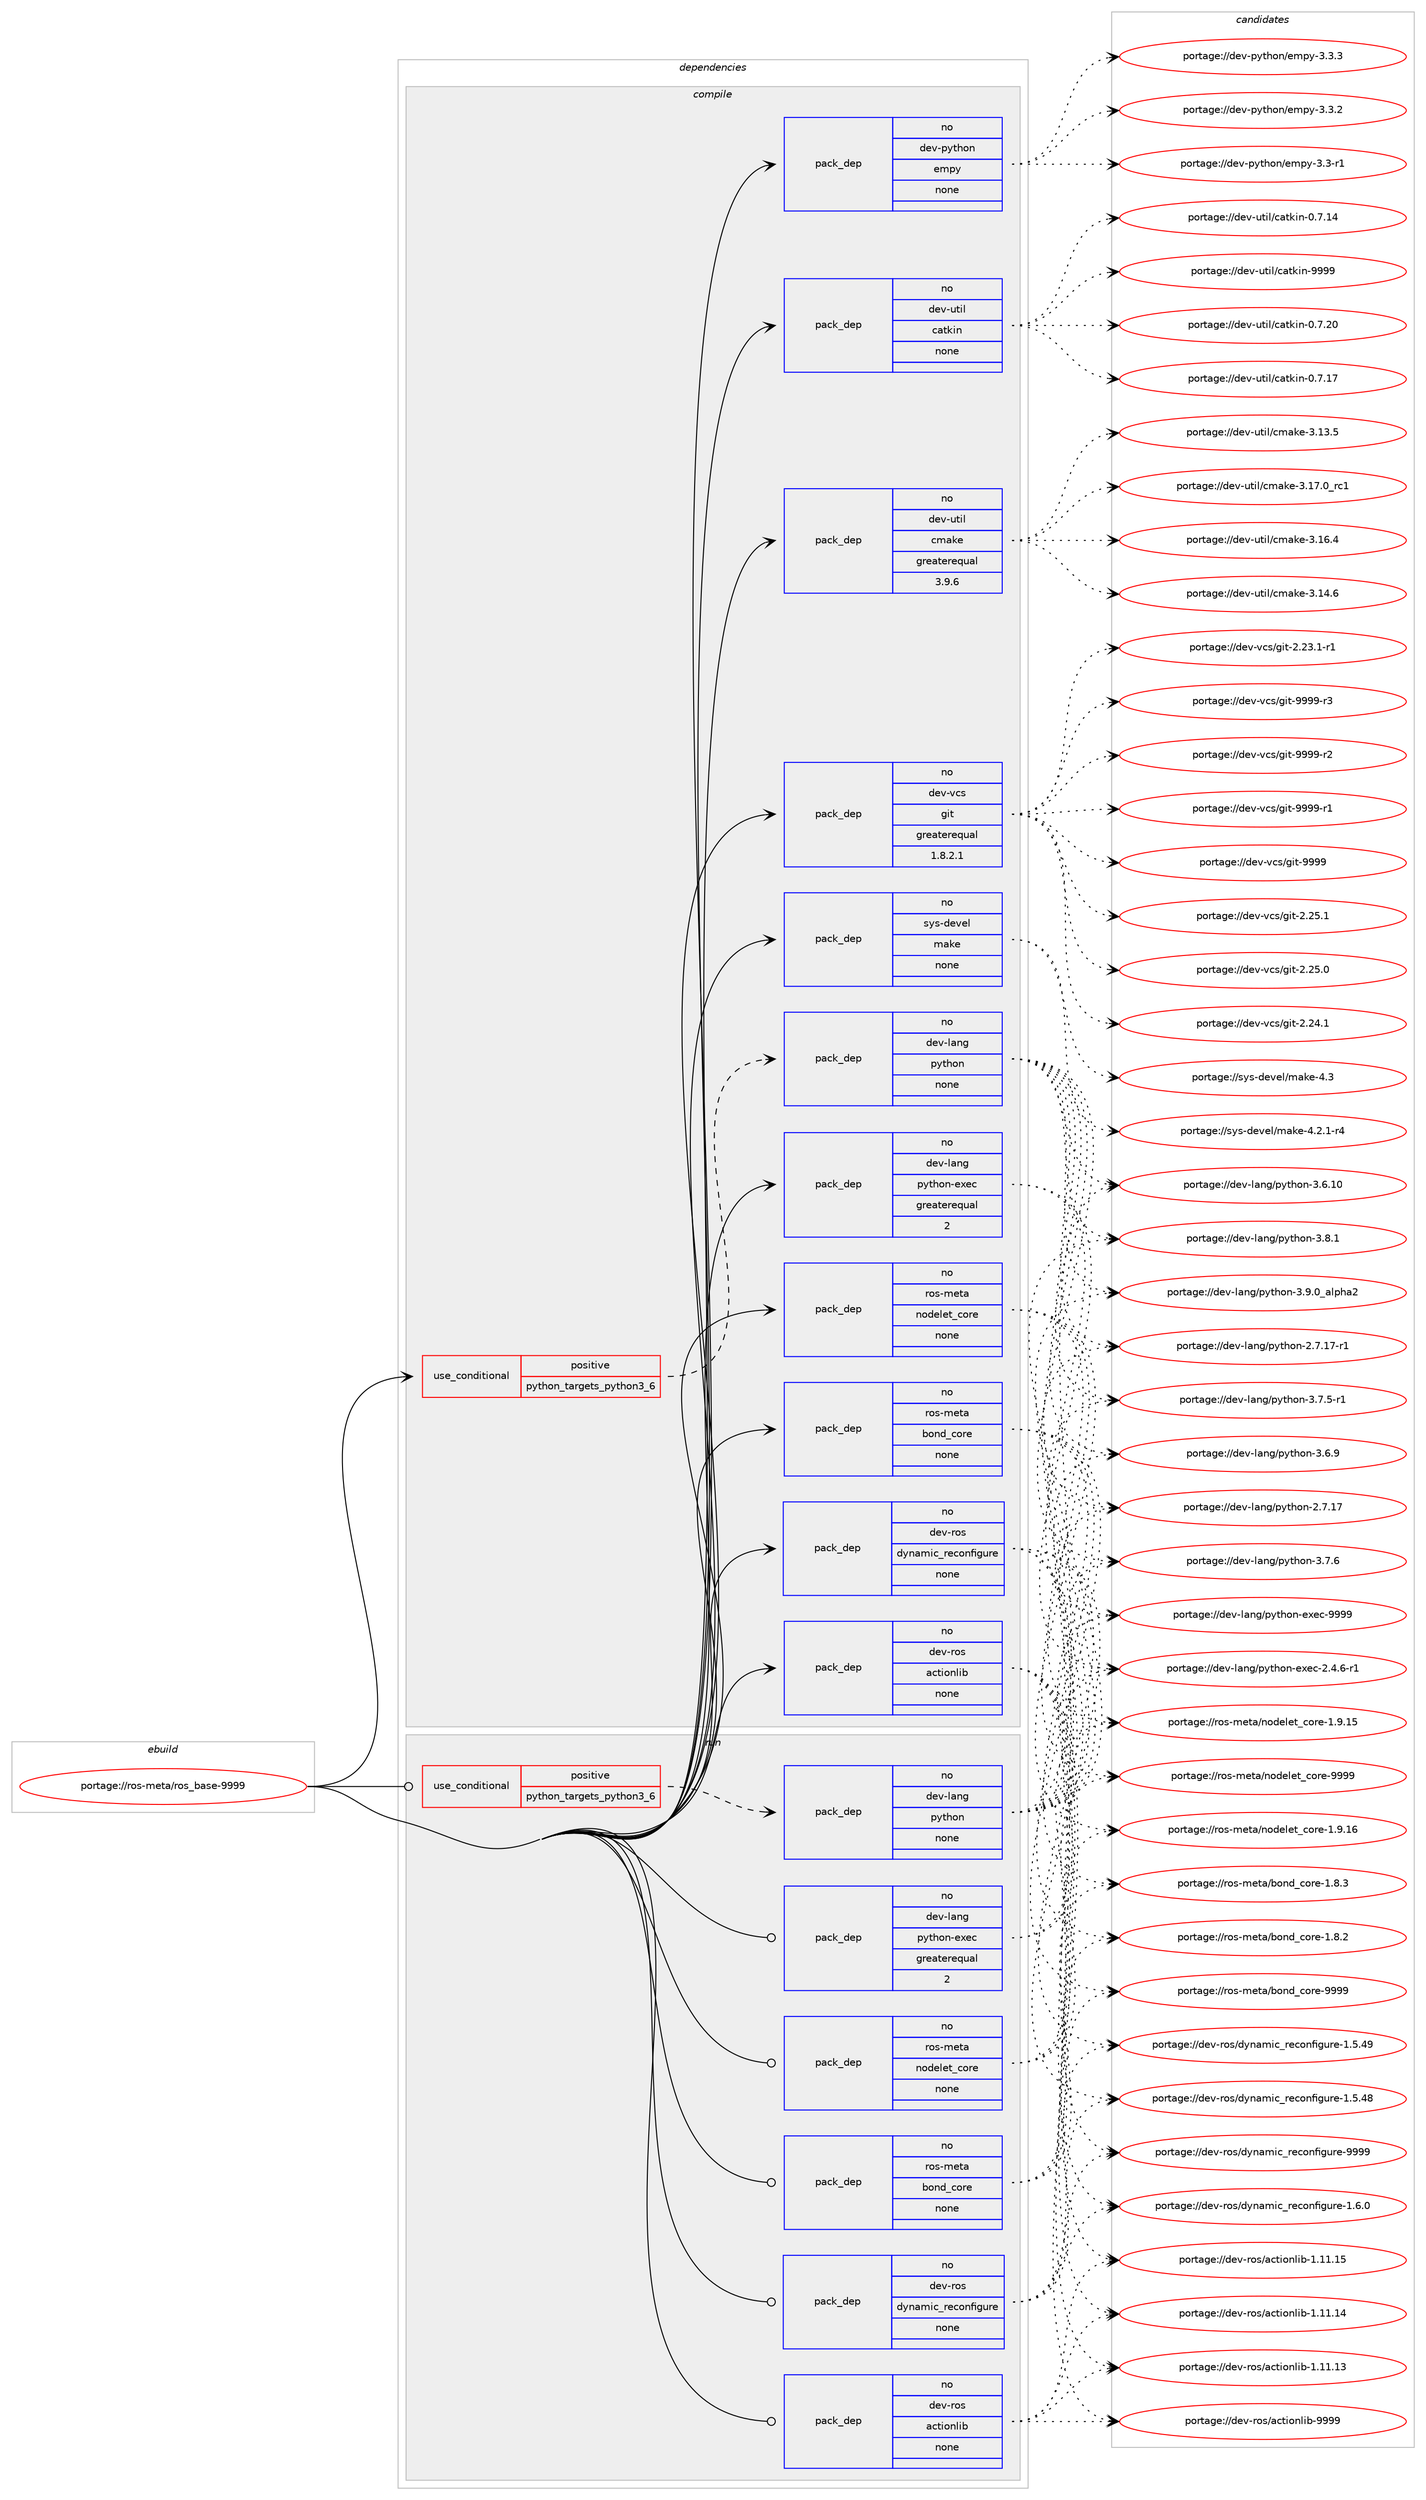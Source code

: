 digraph prolog {

# *************
# Graph options
# *************

newrank=true;
concentrate=true;
compound=true;
graph [rankdir=LR,fontname=Helvetica,fontsize=10,ranksep=1.5];#, ranksep=2.5, nodesep=0.2];
edge  [arrowhead=vee];
node  [fontname=Helvetica,fontsize=10];

# **********
# The ebuild
# **********

subgraph cluster_leftcol {
color=gray;
rank=same;
label=<<i>ebuild</i>>;
id [label="portage://ros-meta/ros_base-9999", color=red, width=4, href="../ros-meta/ros_base-9999.svg"];
}

# ****************
# The dependencies
# ****************

subgraph cluster_midcol {
color=gray;
label=<<i>dependencies</i>>;
subgraph cluster_compile {
fillcolor="#eeeeee";
style=filled;
label=<<i>compile</i>>;
subgraph cond20360 {
dependency102282 [label=<<TABLE BORDER="0" CELLBORDER="1" CELLSPACING="0" CELLPADDING="4"><TR><TD ROWSPAN="3" CELLPADDING="10">use_conditional</TD></TR><TR><TD>positive</TD></TR><TR><TD>python_targets_python3_6</TD></TR></TABLE>>, shape=none, color=red];
subgraph pack80154 {
dependency102283 [label=<<TABLE BORDER="0" CELLBORDER="1" CELLSPACING="0" CELLPADDING="4" WIDTH="220"><TR><TD ROWSPAN="6" CELLPADDING="30">pack_dep</TD></TR><TR><TD WIDTH="110">no</TD></TR><TR><TD>dev-lang</TD></TR><TR><TD>python</TD></TR><TR><TD>none</TD></TR><TR><TD></TD></TR></TABLE>>, shape=none, color=blue];
}
dependency102282:e -> dependency102283:w [weight=20,style="dashed",arrowhead="vee"];
}
id:e -> dependency102282:w [weight=20,style="solid",arrowhead="vee"];
subgraph pack80155 {
dependency102284 [label=<<TABLE BORDER="0" CELLBORDER="1" CELLSPACING="0" CELLPADDING="4" WIDTH="220"><TR><TD ROWSPAN="6" CELLPADDING="30">pack_dep</TD></TR><TR><TD WIDTH="110">no</TD></TR><TR><TD>dev-lang</TD></TR><TR><TD>python-exec</TD></TR><TR><TD>greaterequal</TD></TR><TR><TD>2</TD></TR></TABLE>>, shape=none, color=blue];
}
id:e -> dependency102284:w [weight=20,style="solid",arrowhead="vee"];
subgraph pack80156 {
dependency102285 [label=<<TABLE BORDER="0" CELLBORDER="1" CELLSPACING="0" CELLPADDING="4" WIDTH="220"><TR><TD ROWSPAN="6" CELLPADDING="30">pack_dep</TD></TR><TR><TD WIDTH="110">no</TD></TR><TR><TD>dev-python</TD></TR><TR><TD>empy</TD></TR><TR><TD>none</TD></TR><TR><TD></TD></TR></TABLE>>, shape=none, color=blue];
}
id:e -> dependency102285:w [weight=20,style="solid",arrowhead="vee"];
subgraph pack80157 {
dependency102286 [label=<<TABLE BORDER="0" CELLBORDER="1" CELLSPACING="0" CELLPADDING="4" WIDTH="220"><TR><TD ROWSPAN="6" CELLPADDING="30">pack_dep</TD></TR><TR><TD WIDTH="110">no</TD></TR><TR><TD>dev-ros</TD></TR><TR><TD>actionlib</TD></TR><TR><TD>none</TD></TR><TR><TD></TD></TR></TABLE>>, shape=none, color=blue];
}
id:e -> dependency102286:w [weight=20,style="solid",arrowhead="vee"];
subgraph pack80158 {
dependency102287 [label=<<TABLE BORDER="0" CELLBORDER="1" CELLSPACING="0" CELLPADDING="4" WIDTH="220"><TR><TD ROWSPAN="6" CELLPADDING="30">pack_dep</TD></TR><TR><TD WIDTH="110">no</TD></TR><TR><TD>dev-ros</TD></TR><TR><TD>dynamic_reconfigure</TD></TR><TR><TD>none</TD></TR><TR><TD></TD></TR></TABLE>>, shape=none, color=blue];
}
id:e -> dependency102287:w [weight=20,style="solid",arrowhead="vee"];
subgraph pack80159 {
dependency102288 [label=<<TABLE BORDER="0" CELLBORDER="1" CELLSPACING="0" CELLPADDING="4" WIDTH="220"><TR><TD ROWSPAN="6" CELLPADDING="30">pack_dep</TD></TR><TR><TD WIDTH="110">no</TD></TR><TR><TD>dev-util</TD></TR><TR><TD>catkin</TD></TR><TR><TD>none</TD></TR><TR><TD></TD></TR></TABLE>>, shape=none, color=blue];
}
id:e -> dependency102288:w [weight=20,style="solid",arrowhead="vee"];
subgraph pack80160 {
dependency102289 [label=<<TABLE BORDER="0" CELLBORDER="1" CELLSPACING="0" CELLPADDING="4" WIDTH="220"><TR><TD ROWSPAN="6" CELLPADDING="30">pack_dep</TD></TR><TR><TD WIDTH="110">no</TD></TR><TR><TD>dev-util</TD></TR><TR><TD>cmake</TD></TR><TR><TD>greaterequal</TD></TR><TR><TD>3.9.6</TD></TR></TABLE>>, shape=none, color=blue];
}
id:e -> dependency102289:w [weight=20,style="solid",arrowhead="vee"];
subgraph pack80161 {
dependency102290 [label=<<TABLE BORDER="0" CELLBORDER="1" CELLSPACING="0" CELLPADDING="4" WIDTH="220"><TR><TD ROWSPAN="6" CELLPADDING="30">pack_dep</TD></TR><TR><TD WIDTH="110">no</TD></TR><TR><TD>dev-vcs</TD></TR><TR><TD>git</TD></TR><TR><TD>greaterequal</TD></TR><TR><TD>1.8.2.1</TD></TR></TABLE>>, shape=none, color=blue];
}
id:e -> dependency102290:w [weight=20,style="solid",arrowhead="vee"];
subgraph pack80162 {
dependency102291 [label=<<TABLE BORDER="0" CELLBORDER="1" CELLSPACING="0" CELLPADDING="4" WIDTH="220"><TR><TD ROWSPAN="6" CELLPADDING="30">pack_dep</TD></TR><TR><TD WIDTH="110">no</TD></TR><TR><TD>ros-meta</TD></TR><TR><TD>bond_core</TD></TR><TR><TD>none</TD></TR><TR><TD></TD></TR></TABLE>>, shape=none, color=blue];
}
id:e -> dependency102291:w [weight=20,style="solid",arrowhead="vee"];
subgraph pack80163 {
dependency102292 [label=<<TABLE BORDER="0" CELLBORDER="1" CELLSPACING="0" CELLPADDING="4" WIDTH="220"><TR><TD ROWSPAN="6" CELLPADDING="30">pack_dep</TD></TR><TR><TD WIDTH="110">no</TD></TR><TR><TD>ros-meta</TD></TR><TR><TD>nodelet_core</TD></TR><TR><TD>none</TD></TR><TR><TD></TD></TR></TABLE>>, shape=none, color=blue];
}
id:e -> dependency102292:w [weight=20,style="solid",arrowhead="vee"];
subgraph pack80164 {
dependency102293 [label=<<TABLE BORDER="0" CELLBORDER="1" CELLSPACING="0" CELLPADDING="4" WIDTH="220"><TR><TD ROWSPAN="6" CELLPADDING="30">pack_dep</TD></TR><TR><TD WIDTH="110">no</TD></TR><TR><TD>sys-devel</TD></TR><TR><TD>make</TD></TR><TR><TD>none</TD></TR><TR><TD></TD></TR></TABLE>>, shape=none, color=blue];
}
id:e -> dependency102293:w [weight=20,style="solid",arrowhead="vee"];
}
subgraph cluster_compileandrun {
fillcolor="#eeeeee";
style=filled;
label=<<i>compile and run</i>>;
}
subgraph cluster_run {
fillcolor="#eeeeee";
style=filled;
label=<<i>run</i>>;
subgraph cond20361 {
dependency102294 [label=<<TABLE BORDER="0" CELLBORDER="1" CELLSPACING="0" CELLPADDING="4"><TR><TD ROWSPAN="3" CELLPADDING="10">use_conditional</TD></TR><TR><TD>positive</TD></TR><TR><TD>python_targets_python3_6</TD></TR></TABLE>>, shape=none, color=red];
subgraph pack80165 {
dependency102295 [label=<<TABLE BORDER="0" CELLBORDER="1" CELLSPACING="0" CELLPADDING="4" WIDTH="220"><TR><TD ROWSPAN="6" CELLPADDING="30">pack_dep</TD></TR><TR><TD WIDTH="110">no</TD></TR><TR><TD>dev-lang</TD></TR><TR><TD>python</TD></TR><TR><TD>none</TD></TR><TR><TD></TD></TR></TABLE>>, shape=none, color=blue];
}
dependency102294:e -> dependency102295:w [weight=20,style="dashed",arrowhead="vee"];
}
id:e -> dependency102294:w [weight=20,style="solid",arrowhead="odot"];
subgraph pack80166 {
dependency102296 [label=<<TABLE BORDER="0" CELLBORDER="1" CELLSPACING="0" CELLPADDING="4" WIDTH="220"><TR><TD ROWSPAN="6" CELLPADDING="30">pack_dep</TD></TR><TR><TD WIDTH="110">no</TD></TR><TR><TD>dev-lang</TD></TR><TR><TD>python-exec</TD></TR><TR><TD>greaterequal</TD></TR><TR><TD>2</TD></TR></TABLE>>, shape=none, color=blue];
}
id:e -> dependency102296:w [weight=20,style="solid",arrowhead="odot"];
subgraph pack80167 {
dependency102297 [label=<<TABLE BORDER="0" CELLBORDER="1" CELLSPACING="0" CELLPADDING="4" WIDTH="220"><TR><TD ROWSPAN="6" CELLPADDING="30">pack_dep</TD></TR><TR><TD WIDTH="110">no</TD></TR><TR><TD>dev-ros</TD></TR><TR><TD>actionlib</TD></TR><TR><TD>none</TD></TR><TR><TD></TD></TR></TABLE>>, shape=none, color=blue];
}
id:e -> dependency102297:w [weight=20,style="solid",arrowhead="odot"];
subgraph pack80168 {
dependency102298 [label=<<TABLE BORDER="0" CELLBORDER="1" CELLSPACING="0" CELLPADDING="4" WIDTH="220"><TR><TD ROWSPAN="6" CELLPADDING="30">pack_dep</TD></TR><TR><TD WIDTH="110">no</TD></TR><TR><TD>dev-ros</TD></TR><TR><TD>dynamic_reconfigure</TD></TR><TR><TD>none</TD></TR><TR><TD></TD></TR></TABLE>>, shape=none, color=blue];
}
id:e -> dependency102298:w [weight=20,style="solid",arrowhead="odot"];
subgraph pack80169 {
dependency102299 [label=<<TABLE BORDER="0" CELLBORDER="1" CELLSPACING="0" CELLPADDING="4" WIDTH="220"><TR><TD ROWSPAN="6" CELLPADDING="30">pack_dep</TD></TR><TR><TD WIDTH="110">no</TD></TR><TR><TD>ros-meta</TD></TR><TR><TD>bond_core</TD></TR><TR><TD>none</TD></TR><TR><TD></TD></TR></TABLE>>, shape=none, color=blue];
}
id:e -> dependency102299:w [weight=20,style="solid",arrowhead="odot"];
subgraph pack80170 {
dependency102300 [label=<<TABLE BORDER="0" CELLBORDER="1" CELLSPACING="0" CELLPADDING="4" WIDTH="220"><TR><TD ROWSPAN="6" CELLPADDING="30">pack_dep</TD></TR><TR><TD WIDTH="110">no</TD></TR><TR><TD>ros-meta</TD></TR><TR><TD>nodelet_core</TD></TR><TR><TD>none</TD></TR><TR><TD></TD></TR></TABLE>>, shape=none, color=blue];
}
id:e -> dependency102300:w [weight=20,style="solid",arrowhead="odot"];
}
}

# **************
# The candidates
# **************

subgraph cluster_choices {
rank=same;
color=gray;
label=<<i>candidates</i>>;

subgraph choice80154 {
color=black;
nodesep=1;
choice10010111845108971101034711212111610411111045514657464895971081121049750 [label="portage://dev-lang/python-3.9.0_alpha2", color=red, width=4,href="../dev-lang/python-3.9.0_alpha2.svg"];
choice100101118451089711010347112121116104111110455146564649 [label="portage://dev-lang/python-3.8.1", color=red, width=4,href="../dev-lang/python-3.8.1.svg"];
choice100101118451089711010347112121116104111110455146554654 [label="portage://dev-lang/python-3.7.6", color=red, width=4,href="../dev-lang/python-3.7.6.svg"];
choice1001011184510897110103471121211161041111104551465546534511449 [label="portage://dev-lang/python-3.7.5-r1", color=red, width=4,href="../dev-lang/python-3.7.5-r1.svg"];
choice100101118451089711010347112121116104111110455146544657 [label="portage://dev-lang/python-3.6.9", color=red, width=4,href="../dev-lang/python-3.6.9.svg"];
choice10010111845108971101034711212111610411111045514654464948 [label="portage://dev-lang/python-3.6.10", color=red, width=4,href="../dev-lang/python-3.6.10.svg"];
choice100101118451089711010347112121116104111110455046554649554511449 [label="portage://dev-lang/python-2.7.17-r1", color=red, width=4,href="../dev-lang/python-2.7.17-r1.svg"];
choice10010111845108971101034711212111610411111045504655464955 [label="portage://dev-lang/python-2.7.17", color=red, width=4,href="../dev-lang/python-2.7.17.svg"];
dependency102283:e -> choice10010111845108971101034711212111610411111045514657464895971081121049750:w [style=dotted,weight="100"];
dependency102283:e -> choice100101118451089711010347112121116104111110455146564649:w [style=dotted,weight="100"];
dependency102283:e -> choice100101118451089711010347112121116104111110455146554654:w [style=dotted,weight="100"];
dependency102283:e -> choice1001011184510897110103471121211161041111104551465546534511449:w [style=dotted,weight="100"];
dependency102283:e -> choice100101118451089711010347112121116104111110455146544657:w [style=dotted,weight="100"];
dependency102283:e -> choice10010111845108971101034711212111610411111045514654464948:w [style=dotted,weight="100"];
dependency102283:e -> choice100101118451089711010347112121116104111110455046554649554511449:w [style=dotted,weight="100"];
dependency102283:e -> choice10010111845108971101034711212111610411111045504655464955:w [style=dotted,weight="100"];
}
subgraph choice80155 {
color=black;
nodesep=1;
choice10010111845108971101034711212111610411111045101120101994557575757 [label="portage://dev-lang/python-exec-9999", color=red, width=4,href="../dev-lang/python-exec-9999.svg"];
choice10010111845108971101034711212111610411111045101120101994550465246544511449 [label="portage://dev-lang/python-exec-2.4.6-r1", color=red, width=4,href="../dev-lang/python-exec-2.4.6-r1.svg"];
dependency102284:e -> choice10010111845108971101034711212111610411111045101120101994557575757:w [style=dotted,weight="100"];
dependency102284:e -> choice10010111845108971101034711212111610411111045101120101994550465246544511449:w [style=dotted,weight="100"];
}
subgraph choice80156 {
color=black;
nodesep=1;
choice1001011184511212111610411111047101109112121455146514651 [label="portage://dev-python/empy-3.3.3", color=red, width=4,href="../dev-python/empy-3.3.3.svg"];
choice1001011184511212111610411111047101109112121455146514650 [label="portage://dev-python/empy-3.3.2", color=red, width=4,href="../dev-python/empy-3.3.2.svg"];
choice1001011184511212111610411111047101109112121455146514511449 [label="portage://dev-python/empy-3.3-r1", color=red, width=4,href="../dev-python/empy-3.3-r1.svg"];
dependency102285:e -> choice1001011184511212111610411111047101109112121455146514651:w [style=dotted,weight="100"];
dependency102285:e -> choice1001011184511212111610411111047101109112121455146514650:w [style=dotted,weight="100"];
dependency102285:e -> choice1001011184511212111610411111047101109112121455146514511449:w [style=dotted,weight="100"];
}
subgraph choice80157 {
color=black;
nodesep=1;
choice10010111845114111115479799116105111110108105984557575757 [label="portage://dev-ros/actionlib-9999", color=red, width=4,href="../dev-ros/actionlib-9999.svg"];
choice10010111845114111115479799116105111110108105984549464949464953 [label="portage://dev-ros/actionlib-1.11.15", color=red, width=4,href="../dev-ros/actionlib-1.11.15.svg"];
choice10010111845114111115479799116105111110108105984549464949464952 [label="portage://dev-ros/actionlib-1.11.14", color=red, width=4,href="../dev-ros/actionlib-1.11.14.svg"];
choice10010111845114111115479799116105111110108105984549464949464951 [label="portage://dev-ros/actionlib-1.11.13", color=red, width=4,href="../dev-ros/actionlib-1.11.13.svg"];
dependency102286:e -> choice10010111845114111115479799116105111110108105984557575757:w [style=dotted,weight="100"];
dependency102286:e -> choice10010111845114111115479799116105111110108105984549464949464953:w [style=dotted,weight="100"];
dependency102286:e -> choice10010111845114111115479799116105111110108105984549464949464952:w [style=dotted,weight="100"];
dependency102286:e -> choice10010111845114111115479799116105111110108105984549464949464951:w [style=dotted,weight="100"];
}
subgraph choice80158 {
color=black;
nodesep=1;
choice1001011184511411111547100121110971091059995114101991111101021051031171141014557575757 [label="portage://dev-ros/dynamic_reconfigure-9999", color=red, width=4,href="../dev-ros/dynamic_reconfigure-9999.svg"];
choice100101118451141111154710012111097109105999511410199111110102105103117114101454946544648 [label="portage://dev-ros/dynamic_reconfigure-1.6.0", color=red, width=4,href="../dev-ros/dynamic_reconfigure-1.6.0.svg"];
choice10010111845114111115471001211109710910599951141019911111010210510311711410145494653465257 [label="portage://dev-ros/dynamic_reconfigure-1.5.49", color=red, width=4,href="../dev-ros/dynamic_reconfigure-1.5.49.svg"];
choice10010111845114111115471001211109710910599951141019911111010210510311711410145494653465256 [label="portage://dev-ros/dynamic_reconfigure-1.5.48", color=red, width=4,href="../dev-ros/dynamic_reconfigure-1.5.48.svg"];
dependency102287:e -> choice1001011184511411111547100121110971091059995114101991111101021051031171141014557575757:w [style=dotted,weight="100"];
dependency102287:e -> choice100101118451141111154710012111097109105999511410199111110102105103117114101454946544648:w [style=dotted,weight="100"];
dependency102287:e -> choice10010111845114111115471001211109710910599951141019911111010210510311711410145494653465257:w [style=dotted,weight="100"];
dependency102287:e -> choice10010111845114111115471001211109710910599951141019911111010210510311711410145494653465256:w [style=dotted,weight="100"];
}
subgraph choice80159 {
color=black;
nodesep=1;
choice100101118451171161051084799971161071051104557575757 [label="portage://dev-util/catkin-9999", color=red, width=4,href="../dev-util/catkin-9999.svg"];
choice1001011184511711610510847999711610710511045484655465048 [label="portage://dev-util/catkin-0.7.20", color=red, width=4,href="../dev-util/catkin-0.7.20.svg"];
choice1001011184511711610510847999711610710511045484655464955 [label="portage://dev-util/catkin-0.7.17", color=red, width=4,href="../dev-util/catkin-0.7.17.svg"];
choice1001011184511711610510847999711610710511045484655464952 [label="portage://dev-util/catkin-0.7.14", color=red, width=4,href="../dev-util/catkin-0.7.14.svg"];
dependency102288:e -> choice100101118451171161051084799971161071051104557575757:w [style=dotted,weight="100"];
dependency102288:e -> choice1001011184511711610510847999711610710511045484655465048:w [style=dotted,weight="100"];
dependency102288:e -> choice1001011184511711610510847999711610710511045484655464955:w [style=dotted,weight="100"];
dependency102288:e -> choice1001011184511711610510847999711610710511045484655464952:w [style=dotted,weight="100"];
}
subgraph choice80160 {
color=black;
nodesep=1;
choice1001011184511711610510847991099710710145514649554648951149949 [label="portage://dev-util/cmake-3.17.0_rc1", color=red, width=4,href="../dev-util/cmake-3.17.0_rc1.svg"];
choice1001011184511711610510847991099710710145514649544652 [label="portage://dev-util/cmake-3.16.4", color=red, width=4,href="../dev-util/cmake-3.16.4.svg"];
choice1001011184511711610510847991099710710145514649524654 [label="portage://dev-util/cmake-3.14.6", color=red, width=4,href="../dev-util/cmake-3.14.6.svg"];
choice1001011184511711610510847991099710710145514649514653 [label="portage://dev-util/cmake-3.13.5", color=red, width=4,href="../dev-util/cmake-3.13.5.svg"];
dependency102289:e -> choice1001011184511711610510847991099710710145514649554648951149949:w [style=dotted,weight="100"];
dependency102289:e -> choice1001011184511711610510847991099710710145514649544652:w [style=dotted,weight="100"];
dependency102289:e -> choice1001011184511711610510847991099710710145514649524654:w [style=dotted,weight="100"];
dependency102289:e -> choice1001011184511711610510847991099710710145514649514653:w [style=dotted,weight="100"];
}
subgraph choice80161 {
color=black;
nodesep=1;
choice10010111845118991154710310511645575757574511451 [label="portage://dev-vcs/git-9999-r3", color=red, width=4,href="../dev-vcs/git-9999-r3.svg"];
choice10010111845118991154710310511645575757574511450 [label="portage://dev-vcs/git-9999-r2", color=red, width=4,href="../dev-vcs/git-9999-r2.svg"];
choice10010111845118991154710310511645575757574511449 [label="portage://dev-vcs/git-9999-r1", color=red, width=4,href="../dev-vcs/git-9999-r1.svg"];
choice1001011184511899115471031051164557575757 [label="portage://dev-vcs/git-9999", color=red, width=4,href="../dev-vcs/git-9999.svg"];
choice10010111845118991154710310511645504650534649 [label="portage://dev-vcs/git-2.25.1", color=red, width=4,href="../dev-vcs/git-2.25.1.svg"];
choice10010111845118991154710310511645504650534648 [label="portage://dev-vcs/git-2.25.0", color=red, width=4,href="../dev-vcs/git-2.25.0.svg"];
choice10010111845118991154710310511645504650524649 [label="portage://dev-vcs/git-2.24.1", color=red, width=4,href="../dev-vcs/git-2.24.1.svg"];
choice100101118451189911547103105116455046505146494511449 [label="portage://dev-vcs/git-2.23.1-r1", color=red, width=4,href="../dev-vcs/git-2.23.1-r1.svg"];
dependency102290:e -> choice10010111845118991154710310511645575757574511451:w [style=dotted,weight="100"];
dependency102290:e -> choice10010111845118991154710310511645575757574511450:w [style=dotted,weight="100"];
dependency102290:e -> choice10010111845118991154710310511645575757574511449:w [style=dotted,weight="100"];
dependency102290:e -> choice1001011184511899115471031051164557575757:w [style=dotted,weight="100"];
dependency102290:e -> choice10010111845118991154710310511645504650534649:w [style=dotted,weight="100"];
dependency102290:e -> choice10010111845118991154710310511645504650534648:w [style=dotted,weight="100"];
dependency102290:e -> choice10010111845118991154710310511645504650524649:w [style=dotted,weight="100"];
dependency102290:e -> choice100101118451189911547103105116455046505146494511449:w [style=dotted,weight="100"];
}
subgraph choice80162 {
color=black;
nodesep=1;
choice1141111154510910111697479811111010095991111141014557575757 [label="portage://ros-meta/bond_core-9999", color=red, width=4,href="../ros-meta/bond_core-9999.svg"];
choice114111115451091011169747981111101009599111114101454946564651 [label="portage://ros-meta/bond_core-1.8.3", color=red, width=4,href="../ros-meta/bond_core-1.8.3.svg"];
choice114111115451091011169747981111101009599111114101454946564650 [label="portage://ros-meta/bond_core-1.8.2", color=red, width=4,href="../ros-meta/bond_core-1.8.2.svg"];
dependency102291:e -> choice1141111154510910111697479811111010095991111141014557575757:w [style=dotted,weight="100"];
dependency102291:e -> choice114111115451091011169747981111101009599111114101454946564651:w [style=dotted,weight="100"];
dependency102291:e -> choice114111115451091011169747981111101009599111114101454946564650:w [style=dotted,weight="100"];
}
subgraph choice80163 {
color=black;
nodesep=1;
choice11411111545109101116974711011110010110810111695991111141014557575757 [label="portage://ros-meta/nodelet_core-9999", color=red, width=4,href="../ros-meta/nodelet_core-9999.svg"];
choice114111115451091011169747110111100101108101116959911111410145494657464954 [label="portage://ros-meta/nodelet_core-1.9.16", color=red, width=4,href="../ros-meta/nodelet_core-1.9.16.svg"];
choice114111115451091011169747110111100101108101116959911111410145494657464953 [label="portage://ros-meta/nodelet_core-1.9.15", color=red, width=4,href="../ros-meta/nodelet_core-1.9.15.svg"];
dependency102292:e -> choice11411111545109101116974711011110010110810111695991111141014557575757:w [style=dotted,weight="100"];
dependency102292:e -> choice114111115451091011169747110111100101108101116959911111410145494657464954:w [style=dotted,weight="100"];
dependency102292:e -> choice114111115451091011169747110111100101108101116959911111410145494657464953:w [style=dotted,weight="100"];
}
subgraph choice80164 {
color=black;
nodesep=1;
choice11512111545100101118101108471099710710145524651 [label="portage://sys-devel/make-4.3", color=red, width=4,href="../sys-devel/make-4.3.svg"];
choice1151211154510010111810110847109971071014552465046494511452 [label="portage://sys-devel/make-4.2.1-r4", color=red, width=4,href="../sys-devel/make-4.2.1-r4.svg"];
dependency102293:e -> choice11512111545100101118101108471099710710145524651:w [style=dotted,weight="100"];
dependency102293:e -> choice1151211154510010111810110847109971071014552465046494511452:w [style=dotted,weight="100"];
}
subgraph choice80165 {
color=black;
nodesep=1;
choice10010111845108971101034711212111610411111045514657464895971081121049750 [label="portage://dev-lang/python-3.9.0_alpha2", color=red, width=4,href="../dev-lang/python-3.9.0_alpha2.svg"];
choice100101118451089711010347112121116104111110455146564649 [label="portage://dev-lang/python-3.8.1", color=red, width=4,href="../dev-lang/python-3.8.1.svg"];
choice100101118451089711010347112121116104111110455146554654 [label="portage://dev-lang/python-3.7.6", color=red, width=4,href="../dev-lang/python-3.7.6.svg"];
choice1001011184510897110103471121211161041111104551465546534511449 [label="portage://dev-lang/python-3.7.5-r1", color=red, width=4,href="../dev-lang/python-3.7.5-r1.svg"];
choice100101118451089711010347112121116104111110455146544657 [label="portage://dev-lang/python-3.6.9", color=red, width=4,href="../dev-lang/python-3.6.9.svg"];
choice10010111845108971101034711212111610411111045514654464948 [label="portage://dev-lang/python-3.6.10", color=red, width=4,href="../dev-lang/python-3.6.10.svg"];
choice100101118451089711010347112121116104111110455046554649554511449 [label="portage://dev-lang/python-2.7.17-r1", color=red, width=4,href="../dev-lang/python-2.7.17-r1.svg"];
choice10010111845108971101034711212111610411111045504655464955 [label="portage://dev-lang/python-2.7.17", color=red, width=4,href="../dev-lang/python-2.7.17.svg"];
dependency102295:e -> choice10010111845108971101034711212111610411111045514657464895971081121049750:w [style=dotted,weight="100"];
dependency102295:e -> choice100101118451089711010347112121116104111110455146564649:w [style=dotted,weight="100"];
dependency102295:e -> choice100101118451089711010347112121116104111110455146554654:w [style=dotted,weight="100"];
dependency102295:e -> choice1001011184510897110103471121211161041111104551465546534511449:w [style=dotted,weight="100"];
dependency102295:e -> choice100101118451089711010347112121116104111110455146544657:w [style=dotted,weight="100"];
dependency102295:e -> choice10010111845108971101034711212111610411111045514654464948:w [style=dotted,weight="100"];
dependency102295:e -> choice100101118451089711010347112121116104111110455046554649554511449:w [style=dotted,weight="100"];
dependency102295:e -> choice10010111845108971101034711212111610411111045504655464955:w [style=dotted,weight="100"];
}
subgraph choice80166 {
color=black;
nodesep=1;
choice10010111845108971101034711212111610411111045101120101994557575757 [label="portage://dev-lang/python-exec-9999", color=red, width=4,href="../dev-lang/python-exec-9999.svg"];
choice10010111845108971101034711212111610411111045101120101994550465246544511449 [label="portage://dev-lang/python-exec-2.4.6-r1", color=red, width=4,href="../dev-lang/python-exec-2.4.6-r1.svg"];
dependency102296:e -> choice10010111845108971101034711212111610411111045101120101994557575757:w [style=dotted,weight="100"];
dependency102296:e -> choice10010111845108971101034711212111610411111045101120101994550465246544511449:w [style=dotted,weight="100"];
}
subgraph choice80167 {
color=black;
nodesep=1;
choice10010111845114111115479799116105111110108105984557575757 [label="portage://dev-ros/actionlib-9999", color=red, width=4,href="../dev-ros/actionlib-9999.svg"];
choice10010111845114111115479799116105111110108105984549464949464953 [label="portage://dev-ros/actionlib-1.11.15", color=red, width=4,href="../dev-ros/actionlib-1.11.15.svg"];
choice10010111845114111115479799116105111110108105984549464949464952 [label="portage://dev-ros/actionlib-1.11.14", color=red, width=4,href="../dev-ros/actionlib-1.11.14.svg"];
choice10010111845114111115479799116105111110108105984549464949464951 [label="portage://dev-ros/actionlib-1.11.13", color=red, width=4,href="../dev-ros/actionlib-1.11.13.svg"];
dependency102297:e -> choice10010111845114111115479799116105111110108105984557575757:w [style=dotted,weight="100"];
dependency102297:e -> choice10010111845114111115479799116105111110108105984549464949464953:w [style=dotted,weight="100"];
dependency102297:e -> choice10010111845114111115479799116105111110108105984549464949464952:w [style=dotted,weight="100"];
dependency102297:e -> choice10010111845114111115479799116105111110108105984549464949464951:w [style=dotted,weight="100"];
}
subgraph choice80168 {
color=black;
nodesep=1;
choice1001011184511411111547100121110971091059995114101991111101021051031171141014557575757 [label="portage://dev-ros/dynamic_reconfigure-9999", color=red, width=4,href="../dev-ros/dynamic_reconfigure-9999.svg"];
choice100101118451141111154710012111097109105999511410199111110102105103117114101454946544648 [label="portage://dev-ros/dynamic_reconfigure-1.6.0", color=red, width=4,href="../dev-ros/dynamic_reconfigure-1.6.0.svg"];
choice10010111845114111115471001211109710910599951141019911111010210510311711410145494653465257 [label="portage://dev-ros/dynamic_reconfigure-1.5.49", color=red, width=4,href="../dev-ros/dynamic_reconfigure-1.5.49.svg"];
choice10010111845114111115471001211109710910599951141019911111010210510311711410145494653465256 [label="portage://dev-ros/dynamic_reconfigure-1.5.48", color=red, width=4,href="../dev-ros/dynamic_reconfigure-1.5.48.svg"];
dependency102298:e -> choice1001011184511411111547100121110971091059995114101991111101021051031171141014557575757:w [style=dotted,weight="100"];
dependency102298:e -> choice100101118451141111154710012111097109105999511410199111110102105103117114101454946544648:w [style=dotted,weight="100"];
dependency102298:e -> choice10010111845114111115471001211109710910599951141019911111010210510311711410145494653465257:w [style=dotted,weight="100"];
dependency102298:e -> choice10010111845114111115471001211109710910599951141019911111010210510311711410145494653465256:w [style=dotted,weight="100"];
}
subgraph choice80169 {
color=black;
nodesep=1;
choice1141111154510910111697479811111010095991111141014557575757 [label="portage://ros-meta/bond_core-9999", color=red, width=4,href="../ros-meta/bond_core-9999.svg"];
choice114111115451091011169747981111101009599111114101454946564651 [label="portage://ros-meta/bond_core-1.8.3", color=red, width=4,href="../ros-meta/bond_core-1.8.3.svg"];
choice114111115451091011169747981111101009599111114101454946564650 [label="portage://ros-meta/bond_core-1.8.2", color=red, width=4,href="../ros-meta/bond_core-1.8.2.svg"];
dependency102299:e -> choice1141111154510910111697479811111010095991111141014557575757:w [style=dotted,weight="100"];
dependency102299:e -> choice114111115451091011169747981111101009599111114101454946564651:w [style=dotted,weight="100"];
dependency102299:e -> choice114111115451091011169747981111101009599111114101454946564650:w [style=dotted,weight="100"];
}
subgraph choice80170 {
color=black;
nodesep=1;
choice11411111545109101116974711011110010110810111695991111141014557575757 [label="portage://ros-meta/nodelet_core-9999", color=red, width=4,href="../ros-meta/nodelet_core-9999.svg"];
choice114111115451091011169747110111100101108101116959911111410145494657464954 [label="portage://ros-meta/nodelet_core-1.9.16", color=red, width=4,href="../ros-meta/nodelet_core-1.9.16.svg"];
choice114111115451091011169747110111100101108101116959911111410145494657464953 [label="portage://ros-meta/nodelet_core-1.9.15", color=red, width=4,href="../ros-meta/nodelet_core-1.9.15.svg"];
dependency102300:e -> choice11411111545109101116974711011110010110810111695991111141014557575757:w [style=dotted,weight="100"];
dependency102300:e -> choice114111115451091011169747110111100101108101116959911111410145494657464954:w [style=dotted,weight="100"];
dependency102300:e -> choice114111115451091011169747110111100101108101116959911111410145494657464953:w [style=dotted,weight="100"];
}
}

}
